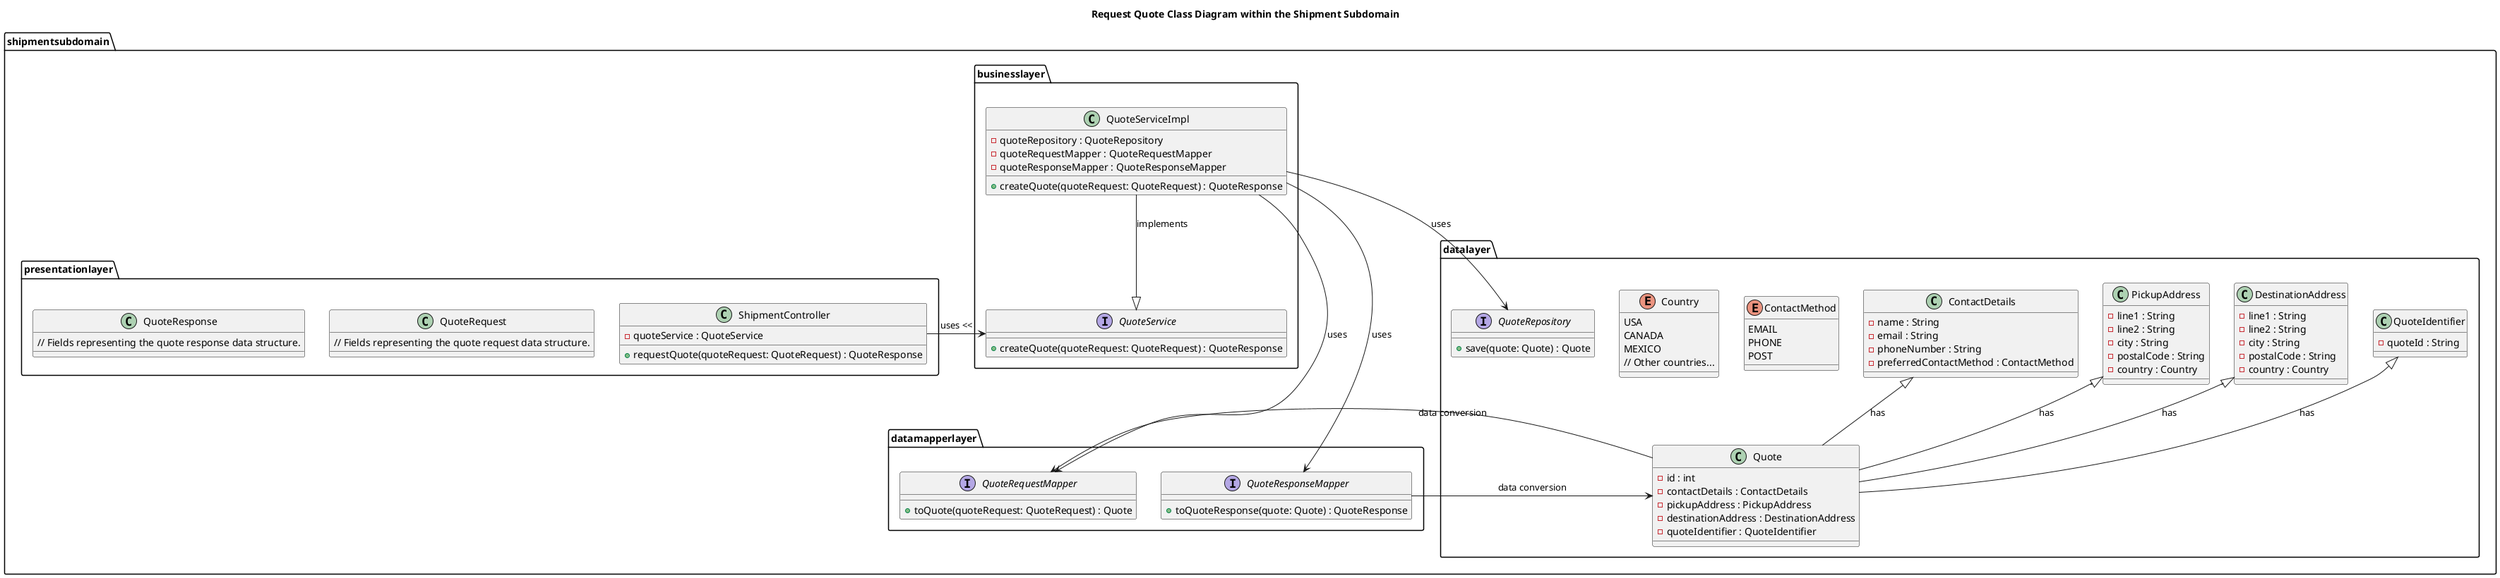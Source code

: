 @startuml
title Request Quote Class Diagram within the Shipment Subdomain

package "shipmentsubdomain" {

    package "businesslayer" {
        interface QuoteService {
            + createQuote(quoteRequest: QuoteRequest) : QuoteResponse
        }

        class QuoteServiceImpl {
            - quoteRepository : QuoteRepository
            - quoteRequestMapper : QuoteRequestMapper
            - quoteResponseMapper : QuoteResponseMapper
            + createQuote(quoteRequest: QuoteRequest) : QuoteResponse
        }
    }

    package "datalayer" {
        class ContactDetails {
            - name : String
            - email : String
            - phoneNumber : String
            - preferredContactMethod : ContactMethod
        }

        enum ContactMethod {
            EMAIL
            PHONE
            POST
        }

        enum Country {
            USA
            CANADA
            MEXICO
            // Other countries...
        }

        class DestinationAddress {
            - line1 : String
            - line2 : String
            - city : String
            - postalCode : String
            - country : Country
        }

        class PickupAddress {
            - line1 : String
            - line2 : String
            - city : String
            - postalCode : String
            - country : Country
        }

        class Quote {
            - id : int
            - contactDetails : ContactDetails
            - pickupAddress : PickupAddress
            - destinationAddress : DestinationAddress
            - quoteIdentifier : QuoteIdentifier
        }

        class QuoteIdentifier {
            - quoteId : String
        }

        interface QuoteRepository {
            + save(quote: Quote) : Quote
        }
    }

    package "datamapperlayer" {
        interface QuoteRequestMapper {
            + toQuote(quoteRequest: QuoteRequest) : Quote
        }

        interface QuoteResponseMapper {
            + toQuoteResponse(quote: Quote) : QuoteResponse
        }
    }

    package "presentationlayer" {
        class QuoteRequest {
            // Fields representing the quote request data structure.
        }

        class QuoteResponse {
            // Fields representing the quote response data structure.
        }

        class ShipmentController {
            - quoteService : QuoteService
            + requestQuote(quoteRequest: QuoteRequest) : QuoteResponse
        }
    }

    ShipmentController -right-> QuoteService : uses <<
    QuoteServiceImpl -down-|> QuoteService : implements
    QuoteServiceImpl -down-> QuoteRepository : uses
    QuoteServiceImpl -down-> QuoteRequestMapper : uses
    QuoteServiceImpl -down-> QuoteResponseMapper : uses
    QuoteRequestMapper <-left- Quote : data conversion
    QuoteResponseMapper -left-> Quote : data conversion
    QuoteRepository -[hidden]-> Quote : data persistence
    Quote -up-^ ContactDetails : has
    Quote -up-^ PickupAddress : has
    Quote -up-^ DestinationAddress : has
    Quote -up-^ QuoteIdentifier : has
}

@enduml
